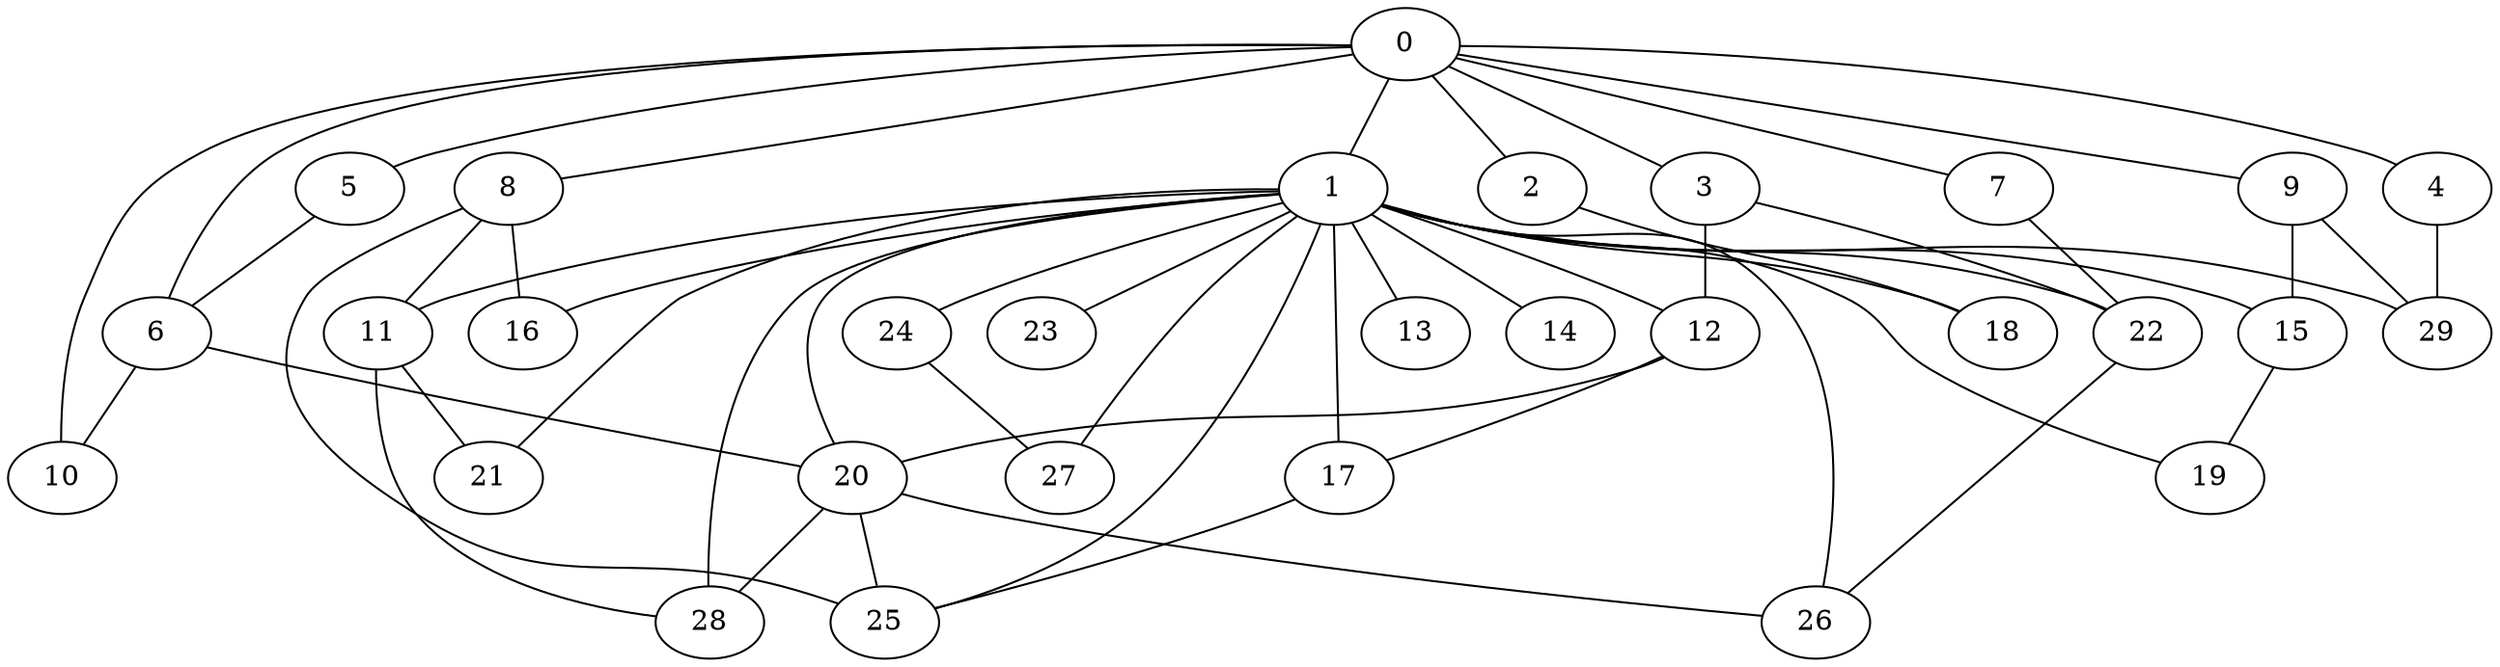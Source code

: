
graph graphname {
    0 -- 1
0 -- 2
0 -- 3
0 -- 4
0 -- 5
0 -- 6
0 -- 7
0 -- 8
0 -- 9
0 -- 10
1 -- 11
1 -- 12
1 -- 13
1 -- 14
1 -- 15
1 -- 16
1 -- 17
1 -- 18
1 -- 19
1 -- 20
1 -- 21
1 -- 22
1 -- 23
1 -- 24
1 -- 25
1 -- 26
1 -- 27
1 -- 28
1 -- 29
2 -- 18
3 -- 12
3 -- 22
4 -- 29
5 -- 6
6 -- 10
6 -- 20
7 -- 22
8 -- 16
8 -- 25
8 -- 11
9 -- 29
9 -- 15
11 -- 28
11 -- 21
12 -- 20
12 -- 17
15 -- 19
17 -- 25
20 -- 25
20 -- 26
20 -- 28
22 -- 26
24 -- 27

}
